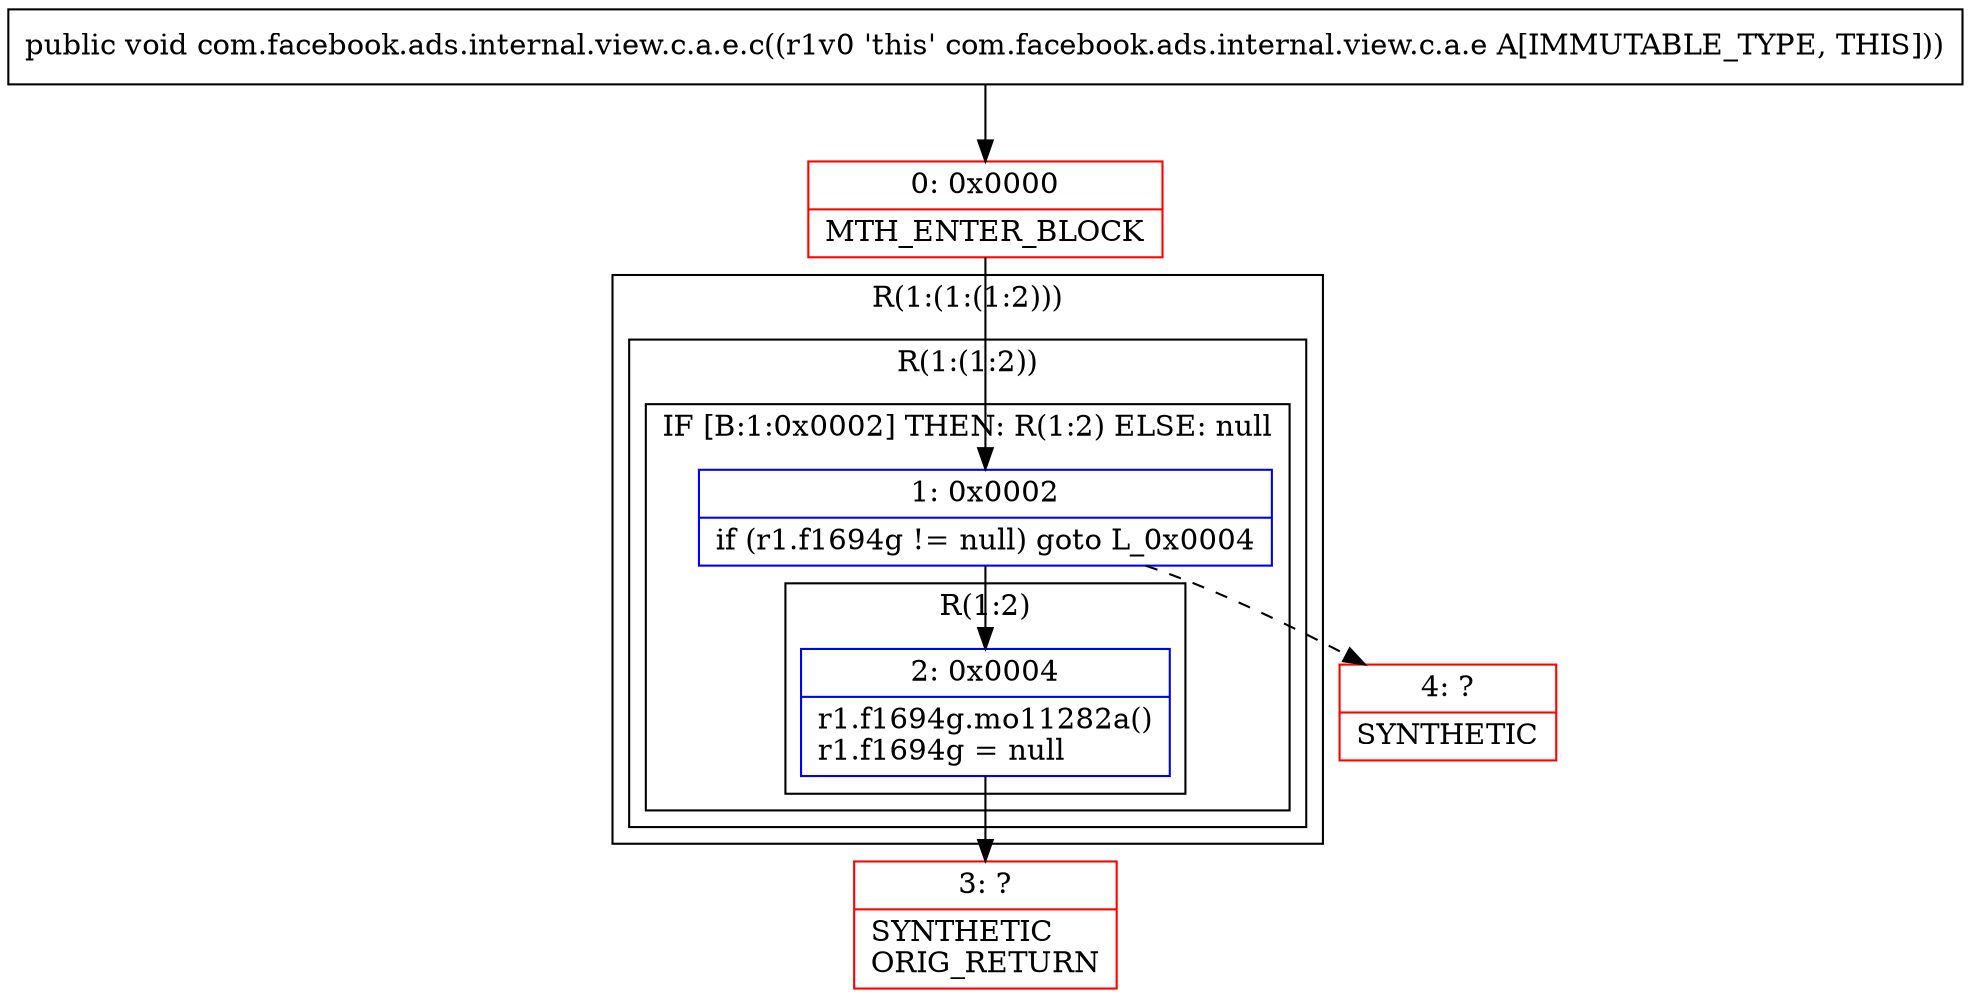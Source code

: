 digraph "CFG forcom.facebook.ads.internal.view.c.a.e.c()V" {
subgraph cluster_Region_538747696 {
label = "R(1:(1:(1:2)))";
node [shape=record,color=blue];
subgraph cluster_Region_1345999526 {
label = "R(1:(1:2))";
node [shape=record,color=blue];
subgraph cluster_IfRegion_1938701144 {
label = "IF [B:1:0x0002] THEN: R(1:2) ELSE: null";
node [shape=record,color=blue];
Node_1 [shape=record,label="{1\:\ 0x0002|if (r1.f1694g != null) goto L_0x0004\l}"];
subgraph cluster_Region_1753365846 {
label = "R(1:2)";
node [shape=record,color=blue];
Node_2 [shape=record,label="{2\:\ 0x0004|r1.f1694g.mo11282a()\lr1.f1694g = null\l}"];
}
}
}
}
Node_0 [shape=record,color=red,label="{0\:\ 0x0000|MTH_ENTER_BLOCK\l}"];
Node_3 [shape=record,color=red,label="{3\:\ ?|SYNTHETIC\lORIG_RETURN\l}"];
Node_4 [shape=record,color=red,label="{4\:\ ?|SYNTHETIC\l}"];
MethodNode[shape=record,label="{public void com.facebook.ads.internal.view.c.a.e.c((r1v0 'this' com.facebook.ads.internal.view.c.a.e A[IMMUTABLE_TYPE, THIS])) }"];
MethodNode -> Node_0;
Node_1 -> Node_2;
Node_1 -> Node_4[style=dashed];
Node_2 -> Node_3;
Node_0 -> Node_1;
}

